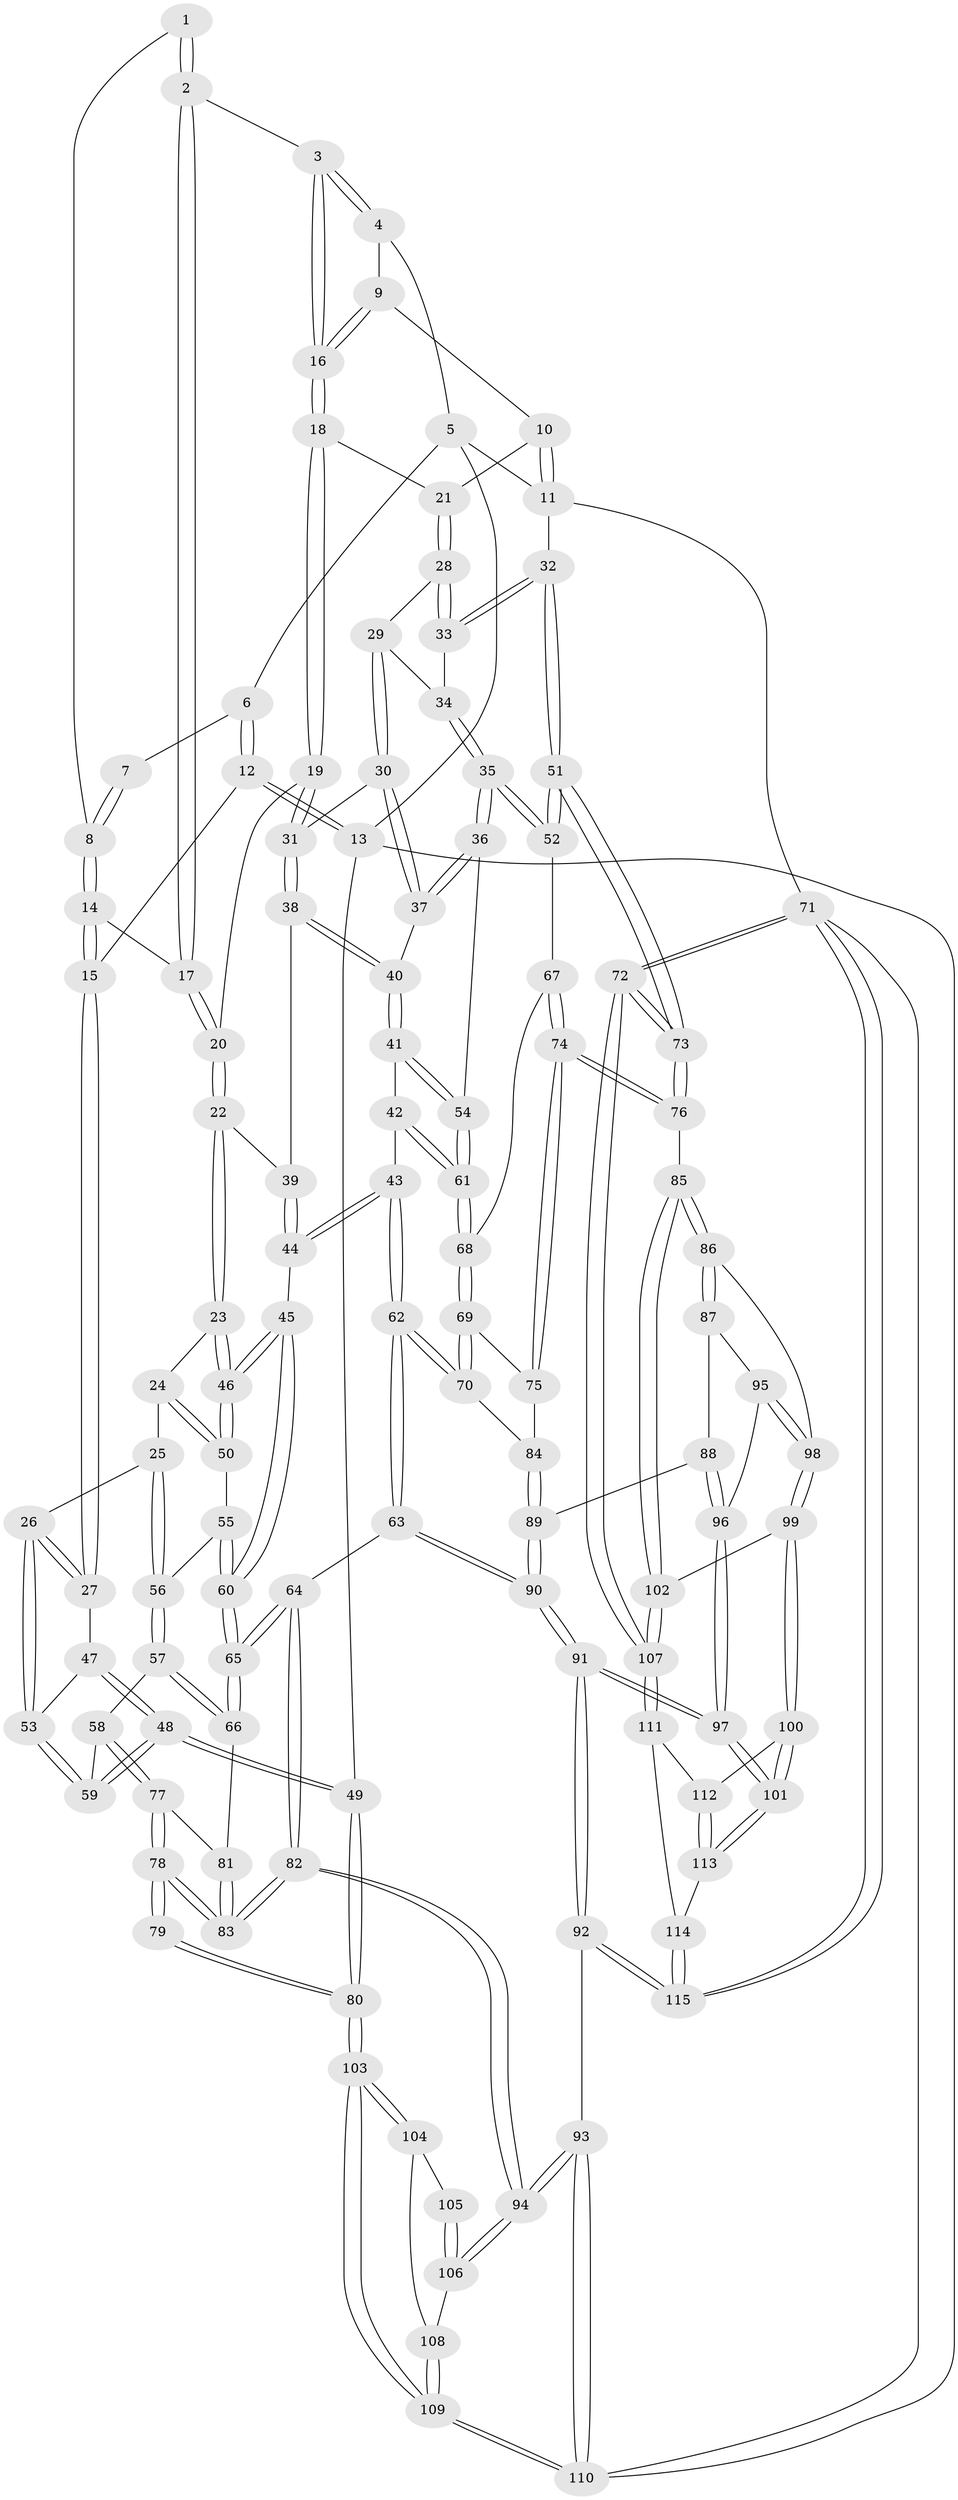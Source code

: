 // Generated by graph-tools (version 1.1) at 2025/38/03/09/25 02:38:34]
// undirected, 115 vertices, 284 edges
graph export_dot {
graph [start="1"]
  node [color=gray90,style=filled];
  1 [pos="+0.16634148267425233+0.04670606994711423"];
  2 [pos="+0.36701914043538203+0"];
  3 [pos="+0.3860912491985642+0"];
  4 [pos="+0.3842674099198881+0"];
  5 [pos="+0.025030866972056556+0"];
  6 [pos="+0.08619809403466971+0.04390599761579101"];
  7 [pos="+0.11006118039826387+0.048932674447464214"];
  8 [pos="+0.1931033849176129+0.10572588536149842"];
  9 [pos="+0.8999586426814198+0"];
  10 [pos="+1+0"];
  11 [pos="+1+0"];
  12 [pos="+0.008445786034315755+0.26453649148901626"];
  13 [pos="+0+0.29328572834658434"];
  14 [pos="+0.25636414351969056+0.16961175320482194"];
  15 [pos="+0.10630119185498421+0.2889513919049892"];
  16 [pos="+0.6064807457983953+0.11717051690200823"];
  17 [pos="+0.33512548723875335+0.12696520695918323"];
  18 [pos="+0.6214300755500866+0.18608325210029758"];
  19 [pos="+0.5537019811763713+0.26548234640606877"];
  20 [pos="+0.3720275325001508+0.17080300346230085"];
  21 [pos="+0.7862911664759279+0.19054845589711975"];
  22 [pos="+0.34545742607244045+0.3841213507729863"];
  23 [pos="+0.3435035879733452+0.38574847315984423"];
  24 [pos="+0.333428226154719+0.39002079798130906"];
  25 [pos="+0.25075791204810743+0.40602094404047423"];
  26 [pos="+0.20338996576883953+0.3946699490508887"];
  27 [pos="+0.13108016168496006+0.3212954051209204"];
  28 [pos="+0.8013582820511718+0.21689646035425456"];
  29 [pos="+0.8112383424876272+0.28156031969496537"];
  30 [pos="+0.7765757735231613+0.35003438233839723"];
  31 [pos="+0.5541851698194044+0.2912231267960028"];
  32 [pos="+1+0.1895265967314502"];
  33 [pos="+1+0.21607434081978721"];
  34 [pos="+0.9060749238122205+0.32742468544297"];
  35 [pos="+0.9296186371635775+0.49150645912229546"];
  36 [pos="+0.8038788794716313+0.4856310470168322"];
  37 [pos="+0.7685296956932866+0.4222622241390532"];
  38 [pos="+0.5472732790349001+0.32453752412186826"];
  39 [pos="+0.509977538696918+0.3559975081837009"];
  40 [pos="+0.6201438960102172+0.4189720460208166"];
  41 [pos="+0.6133473446948451+0.4775220391764392"];
  42 [pos="+0.6074973775004852+0.502594458031664"];
  43 [pos="+0.5788433260979787+0.5463131553980999"];
  44 [pos="+0.47649919863223805+0.5103916492593944"];
  45 [pos="+0.4714591068494312+0.5128250754493529"];
  46 [pos="+0.44935041913617857+0.5069948084377499"];
  47 [pos="+0.0730140774063804+0.4954019926834191"];
  48 [pos="+0+0.6261010077049808"];
  49 [pos="+0+0.6368864383144127"];
  50 [pos="+0.3768587659462661+0.5215049103626339"];
  51 [pos="+1+0.5516380111702222"];
  52 [pos="+0.9930385826647864+0.5205181163619885"];
  53 [pos="+0.1609209433302676+0.553719815737068"];
  54 [pos="+0.7889110634563166+0.5080223958365714"];
  55 [pos="+0.37427584922902435+0.5238792308625173"];
  56 [pos="+0.30995961996528204+0.5494894937759612"];
  57 [pos="+0.30626815013583525+0.5647391802615558"];
  58 [pos="+0.16331335993806514+0.6271862892893224"];
  59 [pos="+0.1538337245163441+0.6192583701104584"];
  60 [pos="+0.42312096786149933+0.6615649680572665"];
  61 [pos="+0.7668705931780406+0.5465866072601524"];
  62 [pos="+0.613280770478199+0.672261163752024"];
  63 [pos="+0.6007374082514277+0.6868041601035083"];
  64 [pos="+0.441406818471067+0.702815365593486"];
  65 [pos="+0.42050226008215186+0.67629127176059"];
  66 [pos="+0.37805740746607+0.6620349444255205"];
  67 [pos="+0.8449575500949185+0.6671422278257665"];
  68 [pos="+0.7551600217664192+0.5883368102523946"];
  69 [pos="+0.6727172918778127+0.6530453413015077"];
  70 [pos="+0.6366417050983817+0.6674440453856956"];
  71 [pos="+1+1"];
  72 [pos="+1+1"];
  73 [pos="+1+0.6323397312785924"];
  74 [pos="+0.8602761238422949+0.744528317622436"];
  75 [pos="+0.7834431773347114+0.7271107759729529"];
  76 [pos="+0.8748158254453499+0.7664088266233937"];
  77 [pos="+0.1801509289873241+0.6622746721990187"];
  78 [pos="+0.19334607519896838+0.7793581566113551"];
  79 [pos="+0.10569875743513517+0.7941552494461587"];
  80 [pos="+0+0.7174960210935941"];
  81 [pos="+0.35459228275849397+0.668333933082388"];
  82 [pos="+0.34416887190583306+1"];
  83 [pos="+0.21376923011847226+0.8012111476865483"];
  84 [pos="+0.7350249384906361+0.7601669071865229"];
  85 [pos="+0.8745776715904184+0.7673626917612715"];
  86 [pos="+0.8452312076789199+0.781099599806986"];
  87 [pos="+0.8029851401386822+0.7944833895007181"];
  88 [pos="+0.7591833202963227+0.8048720088349967"];
  89 [pos="+0.7421782801331324+0.8054473400487324"];
  90 [pos="+0.6340114202866507+0.874520825668495"];
  91 [pos="+0.6173631071464847+0.9614254684227883"];
  92 [pos="+0.470612986458545+1"];
  93 [pos="+0.38574634002360875+1"];
  94 [pos="+0.3460815416785856+1"];
  95 [pos="+0.7782431166010392+0.8558518234219772"];
  96 [pos="+0.7736439598742816+0.8559986071136713"];
  97 [pos="+0.6631682106995026+0.9499119839270768"];
  98 [pos="+0.7911120352639455+0.8597594268053983"];
  99 [pos="+0.8034706753675636+0.8951181507316699"];
  100 [pos="+0.7963075513432998+0.9056883512488952"];
  101 [pos="+0.7593109129368433+0.9351337802769377"];
  102 [pos="+0.8916882284961066+0.8363891312648513"];
  103 [pos="+0+0.8459010623437382"];
  104 [pos="+0.08188412775814409+0.8616771475046351"];
  105 [pos="+0.08873659981645424+0.842831300129322"];
  106 [pos="+0.1718812002631407+0.9302081908730512"];
  107 [pos="+0.9374573552610921+0.907725443975013"];
  108 [pos="+0.08562830398421563+0.886016401081857"];
  109 [pos="+0+1"];
  110 [pos="+0+1"];
  111 [pos="+0.8785927201497715+0.9232703312314009"];
  112 [pos="+0.8422397555358508+0.9219481651044746"];
  113 [pos="+0.8100425916912235+0.9595974470221911"];
  114 [pos="+0.8173598401282266+0.9644228813340135"];
  115 [pos="+1+1"];
  1 -- 2;
  1 -- 2;
  1 -- 8;
  2 -- 3;
  2 -- 17;
  2 -- 17;
  3 -- 4;
  3 -- 4;
  3 -- 16;
  3 -- 16;
  4 -- 5;
  4 -- 9;
  5 -- 6;
  5 -- 11;
  5 -- 13;
  6 -- 7;
  6 -- 12;
  6 -- 12;
  7 -- 8;
  7 -- 8;
  8 -- 14;
  8 -- 14;
  9 -- 10;
  9 -- 16;
  9 -- 16;
  10 -- 11;
  10 -- 11;
  10 -- 21;
  11 -- 32;
  11 -- 71;
  12 -- 13;
  12 -- 13;
  12 -- 15;
  13 -- 49;
  13 -- 110;
  14 -- 15;
  14 -- 15;
  14 -- 17;
  15 -- 27;
  15 -- 27;
  16 -- 18;
  16 -- 18;
  17 -- 20;
  17 -- 20;
  18 -- 19;
  18 -- 19;
  18 -- 21;
  19 -- 20;
  19 -- 31;
  19 -- 31;
  20 -- 22;
  20 -- 22;
  21 -- 28;
  21 -- 28;
  22 -- 23;
  22 -- 23;
  22 -- 39;
  23 -- 24;
  23 -- 46;
  23 -- 46;
  24 -- 25;
  24 -- 50;
  24 -- 50;
  25 -- 26;
  25 -- 56;
  25 -- 56;
  26 -- 27;
  26 -- 27;
  26 -- 53;
  26 -- 53;
  27 -- 47;
  28 -- 29;
  28 -- 33;
  28 -- 33;
  29 -- 30;
  29 -- 30;
  29 -- 34;
  30 -- 31;
  30 -- 37;
  30 -- 37;
  31 -- 38;
  31 -- 38;
  32 -- 33;
  32 -- 33;
  32 -- 51;
  32 -- 51;
  33 -- 34;
  34 -- 35;
  34 -- 35;
  35 -- 36;
  35 -- 36;
  35 -- 52;
  35 -- 52;
  36 -- 37;
  36 -- 37;
  36 -- 54;
  37 -- 40;
  38 -- 39;
  38 -- 40;
  38 -- 40;
  39 -- 44;
  39 -- 44;
  40 -- 41;
  40 -- 41;
  41 -- 42;
  41 -- 54;
  41 -- 54;
  42 -- 43;
  42 -- 61;
  42 -- 61;
  43 -- 44;
  43 -- 44;
  43 -- 62;
  43 -- 62;
  44 -- 45;
  45 -- 46;
  45 -- 46;
  45 -- 60;
  45 -- 60;
  46 -- 50;
  46 -- 50;
  47 -- 48;
  47 -- 48;
  47 -- 53;
  48 -- 49;
  48 -- 49;
  48 -- 59;
  48 -- 59;
  49 -- 80;
  49 -- 80;
  50 -- 55;
  51 -- 52;
  51 -- 52;
  51 -- 73;
  51 -- 73;
  52 -- 67;
  53 -- 59;
  53 -- 59;
  54 -- 61;
  54 -- 61;
  55 -- 56;
  55 -- 60;
  55 -- 60;
  56 -- 57;
  56 -- 57;
  57 -- 58;
  57 -- 66;
  57 -- 66;
  58 -- 59;
  58 -- 77;
  58 -- 77;
  60 -- 65;
  60 -- 65;
  61 -- 68;
  61 -- 68;
  62 -- 63;
  62 -- 63;
  62 -- 70;
  62 -- 70;
  63 -- 64;
  63 -- 90;
  63 -- 90;
  64 -- 65;
  64 -- 65;
  64 -- 82;
  64 -- 82;
  65 -- 66;
  65 -- 66;
  66 -- 81;
  67 -- 68;
  67 -- 74;
  67 -- 74;
  68 -- 69;
  68 -- 69;
  69 -- 70;
  69 -- 70;
  69 -- 75;
  70 -- 84;
  71 -- 72;
  71 -- 72;
  71 -- 115;
  71 -- 115;
  71 -- 110;
  72 -- 73;
  72 -- 73;
  72 -- 107;
  72 -- 107;
  73 -- 76;
  73 -- 76;
  74 -- 75;
  74 -- 75;
  74 -- 76;
  74 -- 76;
  75 -- 84;
  76 -- 85;
  77 -- 78;
  77 -- 78;
  77 -- 81;
  78 -- 79;
  78 -- 79;
  78 -- 83;
  78 -- 83;
  79 -- 80;
  79 -- 80;
  80 -- 103;
  80 -- 103;
  81 -- 83;
  81 -- 83;
  82 -- 83;
  82 -- 83;
  82 -- 94;
  82 -- 94;
  84 -- 89;
  84 -- 89;
  85 -- 86;
  85 -- 86;
  85 -- 102;
  85 -- 102;
  86 -- 87;
  86 -- 87;
  86 -- 98;
  87 -- 88;
  87 -- 95;
  88 -- 89;
  88 -- 96;
  88 -- 96;
  89 -- 90;
  89 -- 90;
  90 -- 91;
  90 -- 91;
  91 -- 92;
  91 -- 92;
  91 -- 97;
  91 -- 97;
  92 -- 93;
  92 -- 115;
  92 -- 115;
  93 -- 94;
  93 -- 94;
  93 -- 110;
  93 -- 110;
  94 -- 106;
  94 -- 106;
  95 -- 96;
  95 -- 98;
  95 -- 98;
  96 -- 97;
  96 -- 97;
  97 -- 101;
  97 -- 101;
  98 -- 99;
  98 -- 99;
  99 -- 100;
  99 -- 100;
  99 -- 102;
  100 -- 101;
  100 -- 101;
  100 -- 112;
  101 -- 113;
  101 -- 113;
  102 -- 107;
  102 -- 107;
  103 -- 104;
  103 -- 104;
  103 -- 109;
  103 -- 109;
  104 -- 105;
  104 -- 108;
  105 -- 106;
  105 -- 106;
  106 -- 108;
  107 -- 111;
  107 -- 111;
  108 -- 109;
  108 -- 109;
  109 -- 110;
  109 -- 110;
  111 -- 112;
  111 -- 114;
  112 -- 113;
  112 -- 113;
  113 -- 114;
  114 -- 115;
  114 -- 115;
}
